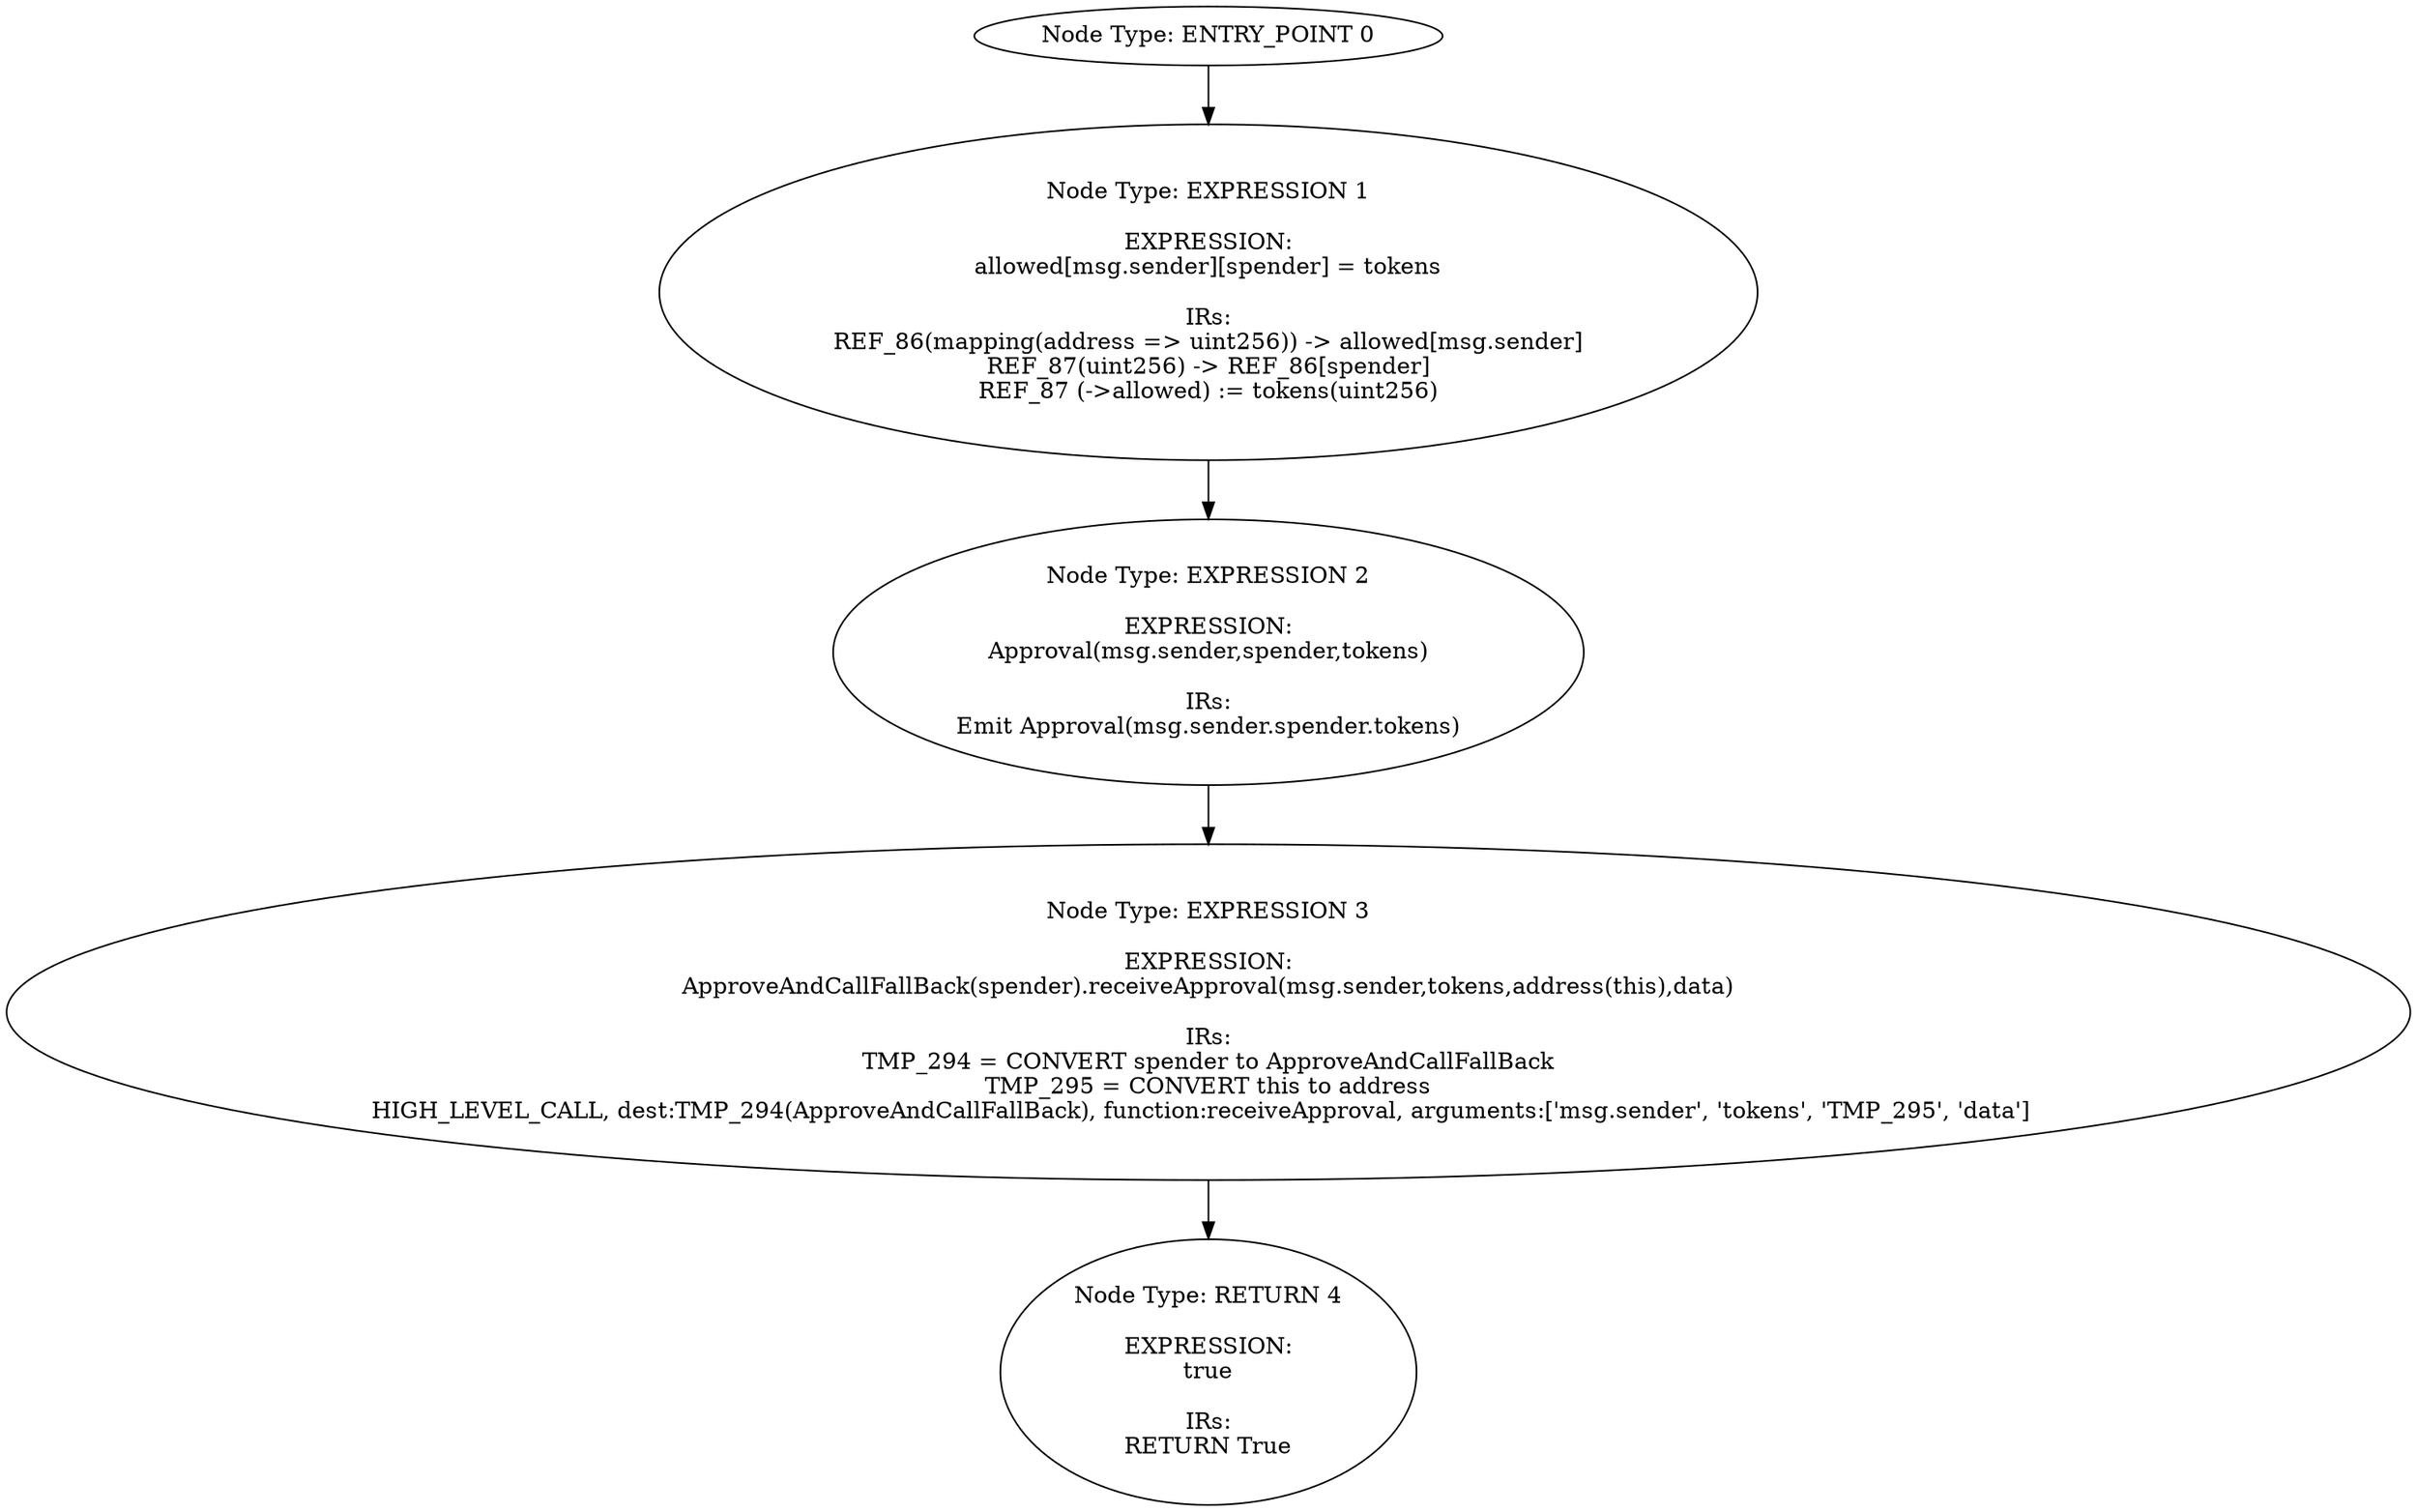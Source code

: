 digraph{
0[label="Node Type: ENTRY_POINT 0
"];
0->1;
1[label="Node Type: EXPRESSION 1

EXPRESSION:
allowed[msg.sender][spender] = tokens

IRs:
REF_86(mapping(address => uint256)) -> allowed[msg.sender]
REF_87(uint256) -> REF_86[spender]
REF_87 (->allowed) := tokens(uint256)"];
1->2;
2[label="Node Type: EXPRESSION 2

EXPRESSION:
Approval(msg.sender,spender,tokens)

IRs:
Emit Approval(msg.sender.spender.tokens)"];
2->3;
3[label="Node Type: EXPRESSION 3

EXPRESSION:
ApproveAndCallFallBack(spender).receiveApproval(msg.sender,tokens,address(this),data)

IRs:
TMP_294 = CONVERT spender to ApproveAndCallFallBack
TMP_295 = CONVERT this to address
HIGH_LEVEL_CALL, dest:TMP_294(ApproveAndCallFallBack), function:receiveApproval, arguments:['msg.sender', 'tokens', 'TMP_295', 'data']  "];
3->4;
4[label="Node Type: RETURN 4

EXPRESSION:
true

IRs:
RETURN True"];
}
